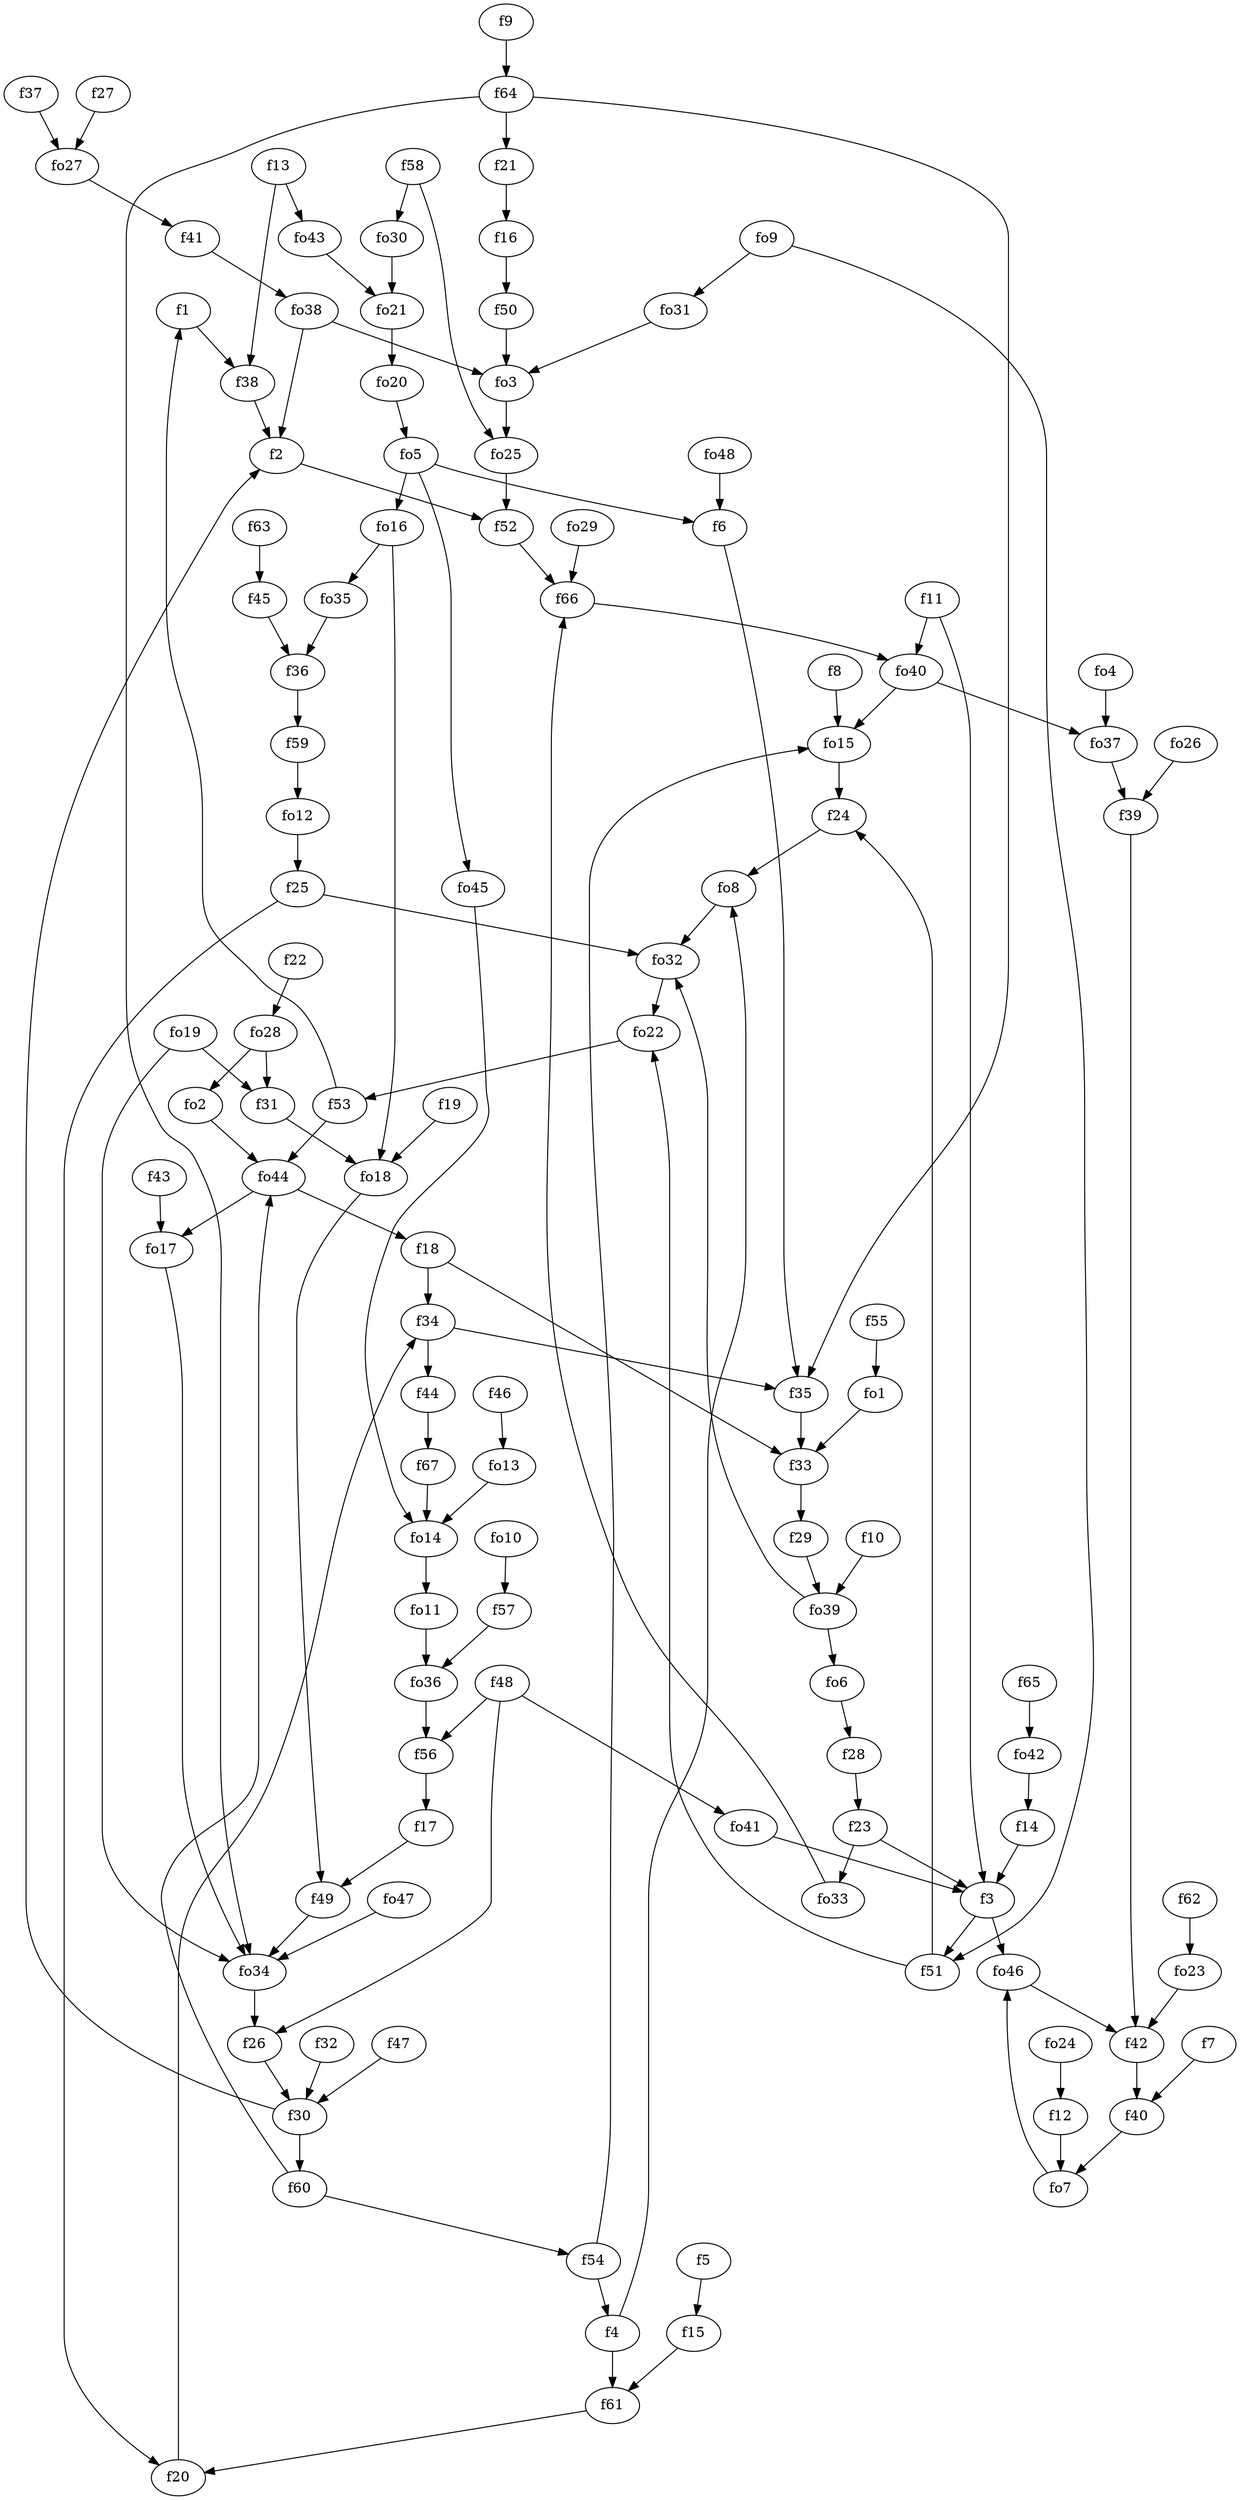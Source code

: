 strict digraph  {
f1;
f2;
f3;
f4;
f5;
f6;
f7;
f8;
f9;
f10;
f11;
f12;
f13;
f14;
f15;
f16;
f17;
f18;
f19;
f20;
f21;
f22;
f23;
f24;
f25;
f26;
f27;
f28;
f29;
f30;
f31;
f32;
f33;
f34;
f35;
f36;
f37;
f38;
f39;
f40;
f41;
f42;
f43;
f44;
f45;
f46;
f47;
f48;
f49;
f50;
f51;
f52;
f53;
f54;
f55;
f56;
f57;
f58;
f59;
f60;
f61;
f62;
f63;
f64;
f65;
f66;
f67;
fo1;
fo2;
fo3;
fo4;
fo5;
fo6;
fo7;
fo8;
fo9;
fo10;
fo11;
fo12;
fo13;
fo14;
fo15;
fo16;
fo17;
fo18;
fo19;
fo20;
fo21;
fo22;
fo23;
fo24;
fo25;
fo26;
fo27;
fo28;
fo29;
fo30;
fo31;
fo32;
fo33;
fo34;
fo35;
fo36;
fo37;
fo38;
fo39;
fo40;
fo41;
fo42;
fo43;
fo44;
fo45;
fo46;
fo47;
fo48;
f1 -> f38  [weight=2];
f2 -> f52  [weight=2];
f3 -> f51  [weight=2];
f3 -> fo46  [weight=2];
f4 -> f61  [weight=2];
f4 -> fo8  [weight=2];
f5 -> f15  [weight=2];
f6 -> f35  [weight=2];
f7 -> f40  [weight=2];
f8 -> fo15  [weight=2];
f9 -> f64  [weight=2];
f10 -> fo39  [weight=2];
f11 -> fo40  [weight=2];
f11 -> f3  [weight=2];
f12 -> fo7  [weight=2];
f13 -> f38  [weight=2];
f13 -> fo43  [weight=2];
f14 -> f3  [weight=2];
f15 -> f61  [weight=2];
f16 -> f50  [weight=2];
f17 -> f49  [weight=2];
f18 -> f34  [weight=2];
f18 -> f33  [weight=2];
f19 -> fo18  [weight=2];
f20 -> f34  [weight=2];
f21 -> f16  [weight=2];
f22 -> fo28  [weight=2];
f23 -> f3  [weight=2];
f23 -> fo33  [weight=2];
f24 -> fo8  [weight=2];
f25 -> fo32  [weight=2];
f25 -> f20  [weight=2];
f26 -> f30  [weight=2];
f27 -> fo27  [weight=2];
f28 -> f23  [weight=2];
f29 -> fo39  [weight=2];
f30 -> f2  [weight=2];
f30 -> f60  [weight=2];
f31 -> fo18  [weight=2];
f32 -> f30  [weight=2];
f33 -> f29  [weight=2];
f34 -> f44  [weight=2];
f34 -> f35  [weight=2];
f35 -> f33  [weight=2];
f36 -> f59  [weight=2];
f37 -> fo27  [weight=2];
f38 -> f2  [weight=2];
f39 -> f42  [weight=2];
f40 -> fo7  [weight=2];
f41 -> fo38  [weight=2];
f42 -> f40  [weight=2];
f43 -> fo17  [weight=2];
f44 -> f67  [weight=2];
f45 -> f36  [weight=2];
f46 -> fo13  [weight=2];
f47 -> f30  [weight=2];
f48 -> f56  [weight=2];
f48 -> f26  [weight=2];
f48 -> fo41  [weight=2];
f49 -> fo34  [weight=2];
f50 -> fo3  [weight=2];
f51 -> fo22  [weight=2];
f51 -> f24  [weight=2];
f52 -> f66  [weight=2];
f53 -> f1  [weight=2];
f53 -> fo44  [weight=2];
f54 -> fo15  [weight=2];
f54 -> f4  [weight=2];
f55 -> fo1  [weight=2];
f56 -> f17  [weight=2];
f57 -> fo36  [weight=2];
f58 -> fo25  [weight=2];
f58 -> fo30  [weight=2];
f59 -> fo12  [weight=2];
f60 -> f54  [weight=2];
f60 -> fo44  [weight=2];
f61 -> f20  [weight=2];
f62 -> fo23  [weight=2];
f63 -> f45  [weight=2];
f64 -> f35  [weight=2];
f64 -> fo34  [weight=2];
f64 -> f21  [weight=2];
f65 -> fo42  [weight=2];
f66 -> fo40  [weight=2];
f67 -> fo14  [weight=2];
fo1 -> f33  [weight=2];
fo2 -> fo44  [weight=2];
fo3 -> fo25  [weight=2];
fo4 -> fo37  [weight=2];
fo5 -> fo45  [weight=2];
fo5 -> f6  [weight=2];
fo5 -> fo16  [weight=2];
fo6 -> f28  [weight=2];
fo7 -> fo46  [weight=2];
fo8 -> fo32  [weight=2];
fo9 -> fo31  [weight=2];
fo9 -> f51  [weight=2];
fo10 -> f57  [weight=2];
fo11 -> fo36  [weight=2];
fo12 -> f25  [weight=2];
fo13 -> fo14  [weight=2];
fo14 -> fo11  [weight=2];
fo15 -> f24  [weight=2];
fo16 -> fo35  [weight=2];
fo16 -> fo18  [weight=2];
fo17 -> fo34  [weight=2];
fo18 -> f49  [weight=2];
fo19 -> fo34  [weight=2];
fo19 -> f31  [weight=2];
fo20 -> fo5  [weight=2];
fo21 -> fo20  [weight=2];
fo22 -> f53  [weight=2];
fo23 -> f42  [weight=2];
fo24 -> f12  [weight=2];
fo25 -> f52  [weight=2];
fo26 -> f39  [weight=2];
fo27 -> f41  [weight=2];
fo28 -> f31  [weight=2];
fo28 -> fo2  [weight=2];
fo29 -> f66  [weight=2];
fo30 -> fo21  [weight=2];
fo31 -> fo3  [weight=2];
fo32 -> fo22  [weight=2];
fo33 -> f66  [weight=2];
fo34 -> f26  [weight=2];
fo35 -> f36  [weight=2];
fo36 -> f56  [weight=2];
fo37 -> f39  [weight=2];
fo38 -> fo3  [weight=2];
fo38 -> f2  [weight=2];
fo39 -> fo32  [weight=2];
fo39 -> fo6  [weight=2];
fo40 -> fo37  [weight=2];
fo40 -> fo15  [weight=2];
fo41 -> f3  [weight=2];
fo42 -> f14  [weight=2];
fo43 -> fo21  [weight=2];
fo44 -> f18  [weight=2];
fo44 -> fo17  [weight=2];
fo45 -> fo14  [weight=2];
fo46 -> f42  [weight=2];
fo47 -> fo34  [weight=2];
fo48 -> f6  [weight=2];
}
